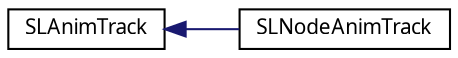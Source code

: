digraph "Graphical Class Hierarchy"
{
 // LATEX_PDF_SIZE
  edge [fontname="Arial.ttf",fontsize="10",labelfontname="Arial.ttf",labelfontsize="10"];
  node [fontname="Arial.ttf",fontsize="10",shape=record];
  rankdir="LR";
  Node0 [label="SLAnimTrack",height=0.2,width=0.4,color="black", fillcolor="white", style="filled",URL="$class_s_l_anim_track.html",tooltip="Abstract base class for SLAnimationTracks providing time and keyframe functions."];
  Node0 -> Node1 [dir="back",color="midnightblue",fontsize="10",style="solid",fontname="Arial.ttf"];
  Node1 [label="SLNodeAnimTrack",height=0.2,width=0.4,color="black", fillcolor="white", style="filled",URL="$class_s_l_node_anim_track.html",tooltip="Specialized animation track for node animations."];
}

